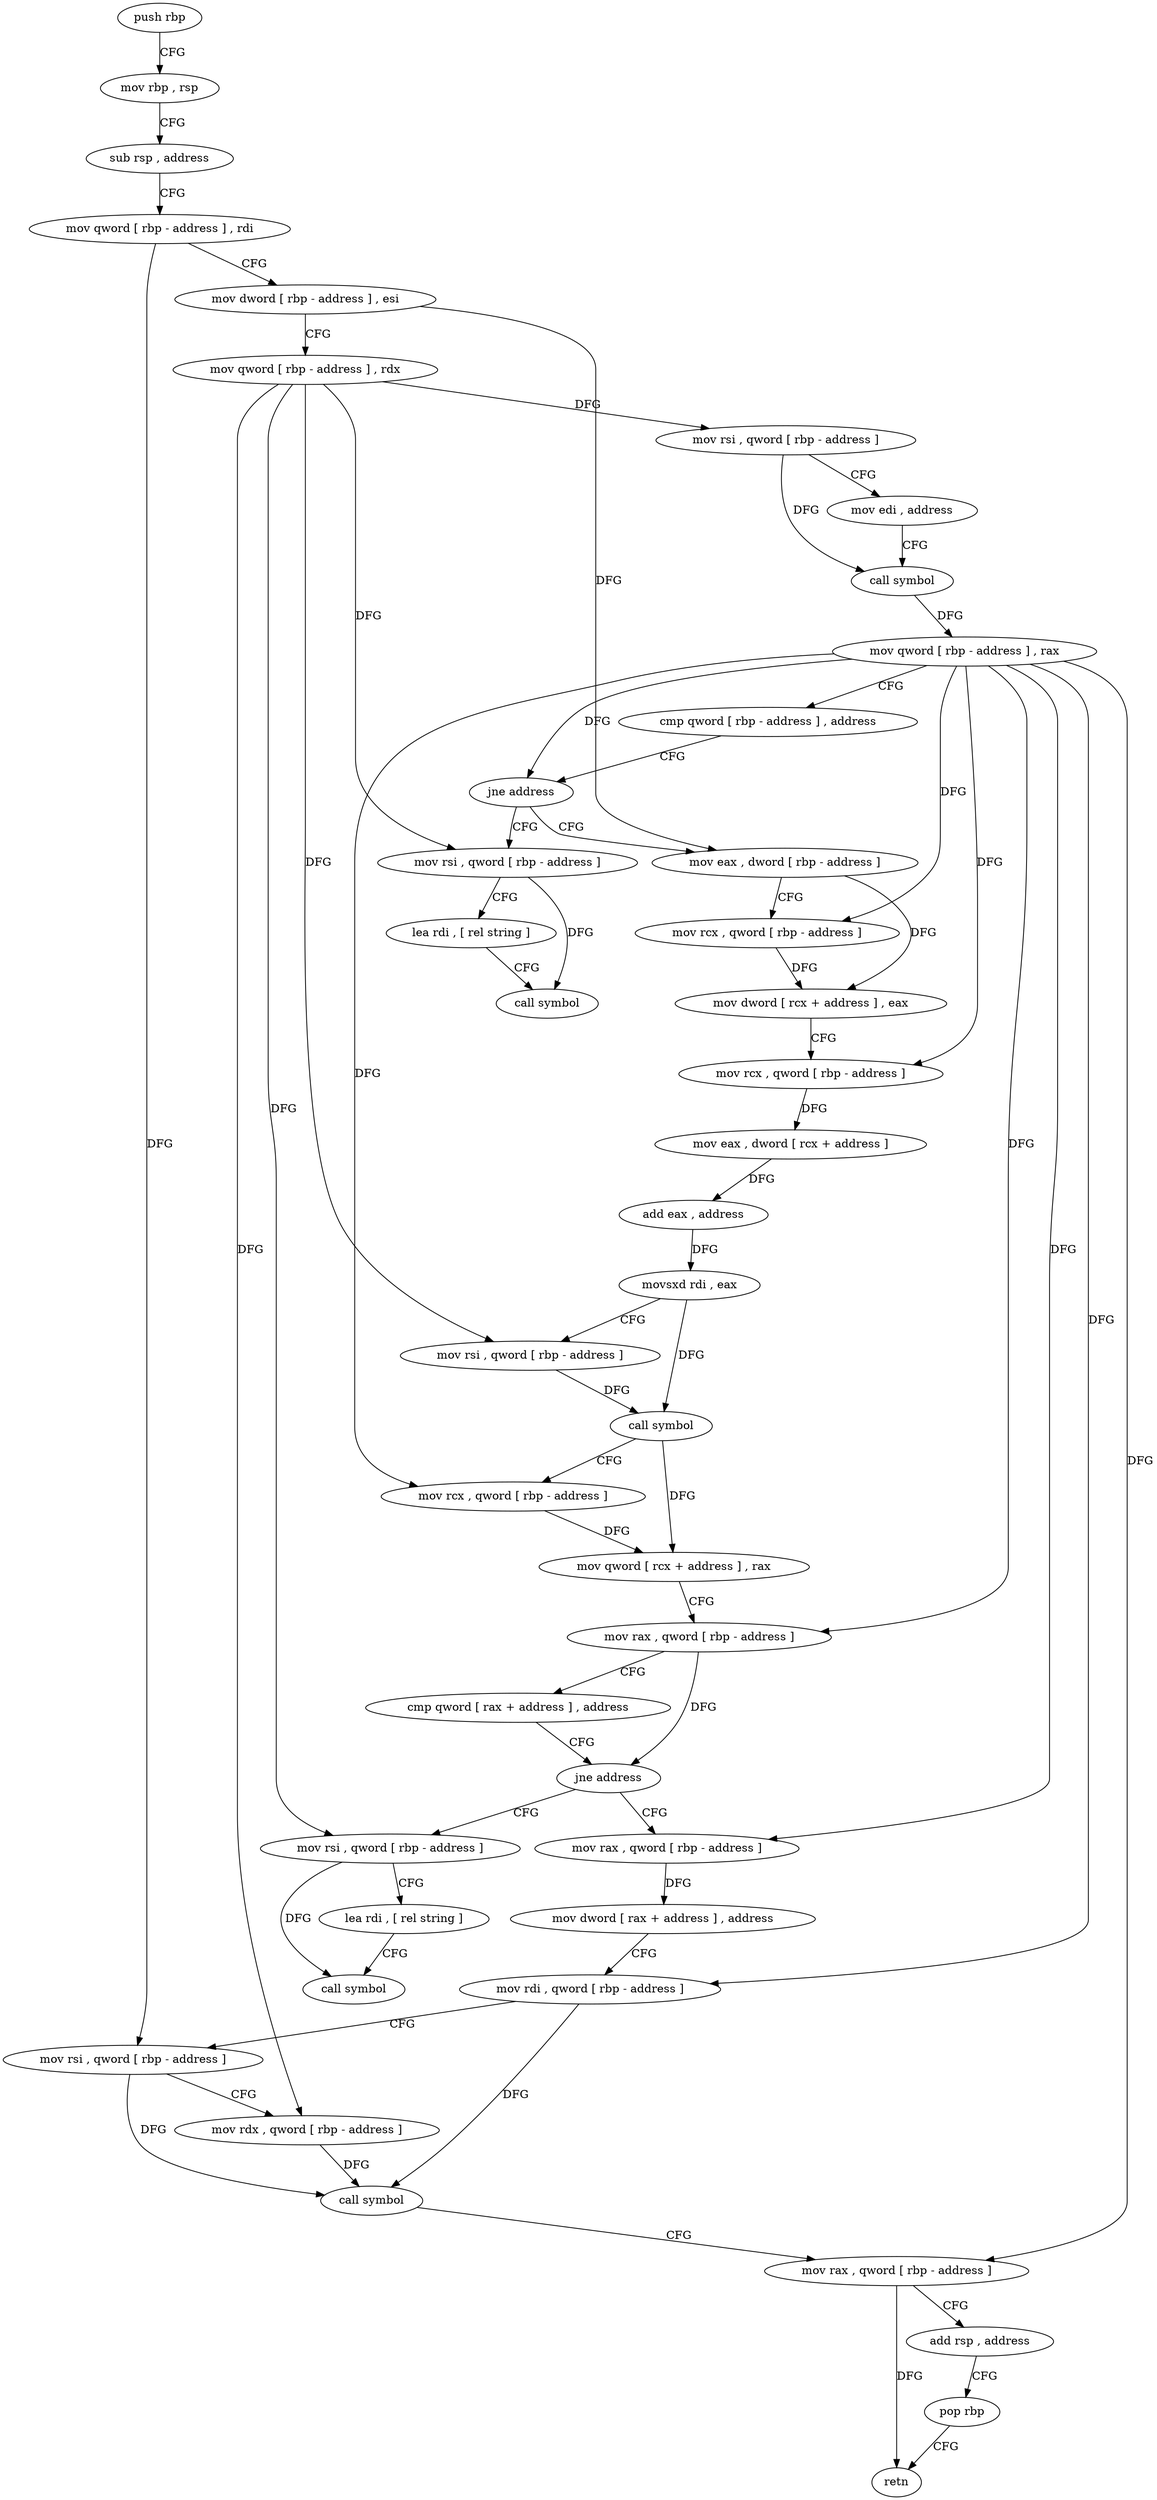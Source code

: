 digraph "func" {
"147952" [label = "push rbp" ]
"147953" [label = "mov rbp , rsp" ]
"147956" [label = "sub rsp , address" ]
"147960" [label = "mov qword [ rbp - address ] , rdi" ]
"147964" [label = "mov dword [ rbp - address ] , esi" ]
"147967" [label = "mov qword [ rbp - address ] , rdx" ]
"147971" [label = "mov rsi , qword [ rbp - address ]" ]
"147975" [label = "mov edi , address" ]
"147980" [label = "call symbol" ]
"147985" [label = "mov qword [ rbp - address ] , rax" ]
"147989" [label = "cmp qword [ rbp - address ] , address" ]
"147994" [label = "jne address" ]
"148016" [label = "mov eax , dword [ rbp - address ]" ]
"148000" [label = "mov rsi , qword [ rbp - address ]" ]
"148019" [label = "mov rcx , qword [ rbp - address ]" ]
"148023" [label = "mov dword [ rcx + address ] , eax" ]
"148026" [label = "mov rcx , qword [ rbp - address ]" ]
"148030" [label = "mov eax , dword [ rcx + address ]" ]
"148033" [label = "add eax , address" ]
"148036" [label = "movsxd rdi , eax" ]
"148039" [label = "mov rsi , qword [ rbp - address ]" ]
"148043" [label = "call symbol" ]
"148048" [label = "mov rcx , qword [ rbp - address ]" ]
"148052" [label = "mov qword [ rcx + address ] , rax" ]
"148056" [label = "mov rax , qword [ rbp - address ]" ]
"148060" [label = "cmp qword [ rax + address ] , address" ]
"148065" [label = "jne address" ]
"148087" [label = "mov rax , qword [ rbp - address ]" ]
"148071" [label = "mov rsi , qword [ rbp - address ]" ]
"148004" [label = "lea rdi , [ rel string ]" ]
"148011" [label = "call symbol" ]
"148091" [label = "mov dword [ rax + address ] , address" ]
"148098" [label = "mov rdi , qword [ rbp - address ]" ]
"148102" [label = "mov rsi , qword [ rbp - address ]" ]
"148106" [label = "mov rdx , qword [ rbp - address ]" ]
"148110" [label = "call symbol" ]
"148115" [label = "mov rax , qword [ rbp - address ]" ]
"148119" [label = "add rsp , address" ]
"148123" [label = "pop rbp" ]
"148124" [label = "retn" ]
"148075" [label = "lea rdi , [ rel string ]" ]
"148082" [label = "call symbol" ]
"147952" -> "147953" [ label = "CFG" ]
"147953" -> "147956" [ label = "CFG" ]
"147956" -> "147960" [ label = "CFG" ]
"147960" -> "147964" [ label = "CFG" ]
"147960" -> "148102" [ label = "DFG" ]
"147964" -> "147967" [ label = "CFG" ]
"147964" -> "148016" [ label = "DFG" ]
"147967" -> "147971" [ label = "DFG" ]
"147967" -> "148039" [ label = "DFG" ]
"147967" -> "148000" [ label = "DFG" ]
"147967" -> "148106" [ label = "DFG" ]
"147967" -> "148071" [ label = "DFG" ]
"147971" -> "147975" [ label = "CFG" ]
"147971" -> "147980" [ label = "DFG" ]
"147975" -> "147980" [ label = "CFG" ]
"147980" -> "147985" [ label = "DFG" ]
"147985" -> "147989" [ label = "CFG" ]
"147985" -> "147994" [ label = "DFG" ]
"147985" -> "148019" [ label = "DFG" ]
"147985" -> "148026" [ label = "DFG" ]
"147985" -> "148048" [ label = "DFG" ]
"147985" -> "148056" [ label = "DFG" ]
"147985" -> "148087" [ label = "DFG" ]
"147985" -> "148098" [ label = "DFG" ]
"147985" -> "148115" [ label = "DFG" ]
"147989" -> "147994" [ label = "CFG" ]
"147994" -> "148016" [ label = "CFG" ]
"147994" -> "148000" [ label = "CFG" ]
"148016" -> "148019" [ label = "CFG" ]
"148016" -> "148023" [ label = "DFG" ]
"148000" -> "148004" [ label = "CFG" ]
"148000" -> "148011" [ label = "DFG" ]
"148019" -> "148023" [ label = "DFG" ]
"148023" -> "148026" [ label = "CFG" ]
"148026" -> "148030" [ label = "DFG" ]
"148030" -> "148033" [ label = "DFG" ]
"148033" -> "148036" [ label = "DFG" ]
"148036" -> "148039" [ label = "CFG" ]
"148036" -> "148043" [ label = "DFG" ]
"148039" -> "148043" [ label = "DFG" ]
"148043" -> "148048" [ label = "CFG" ]
"148043" -> "148052" [ label = "DFG" ]
"148048" -> "148052" [ label = "DFG" ]
"148052" -> "148056" [ label = "CFG" ]
"148056" -> "148060" [ label = "CFG" ]
"148056" -> "148065" [ label = "DFG" ]
"148060" -> "148065" [ label = "CFG" ]
"148065" -> "148087" [ label = "CFG" ]
"148065" -> "148071" [ label = "CFG" ]
"148087" -> "148091" [ label = "DFG" ]
"148071" -> "148075" [ label = "CFG" ]
"148071" -> "148082" [ label = "DFG" ]
"148004" -> "148011" [ label = "CFG" ]
"148091" -> "148098" [ label = "CFG" ]
"148098" -> "148102" [ label = "CFG" ]
"148098" -> "148110" [ label = "DFG" ]
"148102" -> "148106" [ label = "CFG" ]
"148102" -> "148110" [ label = "DFG" ]
"148106" -> "148110" [ label = "DFG" ]
"148110" -> "148115" [ label = "CFG" ]
"148115" -> "148119" [ label = "CFG" ]
"148115" -> "148124" [ label = "DFG" ]
"148119" -> "148123" [ label = "CFG" ]
"148123" -> "148124" [ label = "CFG" ]
"148075" -> "148082" [ label = "CFG" ]
}
